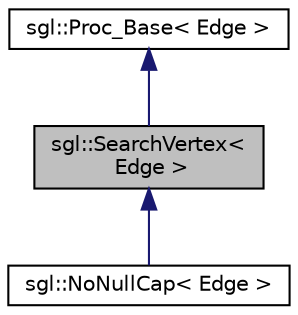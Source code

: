 digraph "sgl::SearchVertex&lt; Edge &gt;"
{
  edge [fontname="Helvetica",fontsize="10",labelfontname="Helvetica",labelfontsize="10"];
  node [fontname="Helvetica",fontsize="10",shape=record];
  Node1 [label="sgl::SearchVertex\<\l Edge \>",height=0.2,width=0.4,color="black", fillcolor="grey75", style="filled", fontcolor="black"];
  Node2 -> Node1 [dir="back",color="midnightblue",fontsize="10",style="solid",fontname="Helvetica"];
  Node2 [label="sgl::Proc_Base\< Edge \>",height=0.2,width=0.4,color="black", fillcolor="white", style="filled",URL="$classsgl_1_1_proc___base.html"];
  Node1 -> Node3 [dir="back",color="midnightblue",fontsize="10",style="solid",fontname="Helvetica"];
  Node3 [label="sgl::NoNullCap\< Edge \>",height=0.2,width=0.4,color="black", fillcolor="white", style="filled",URL="$classsgl_1_1_no_null_cap.html"];
}
